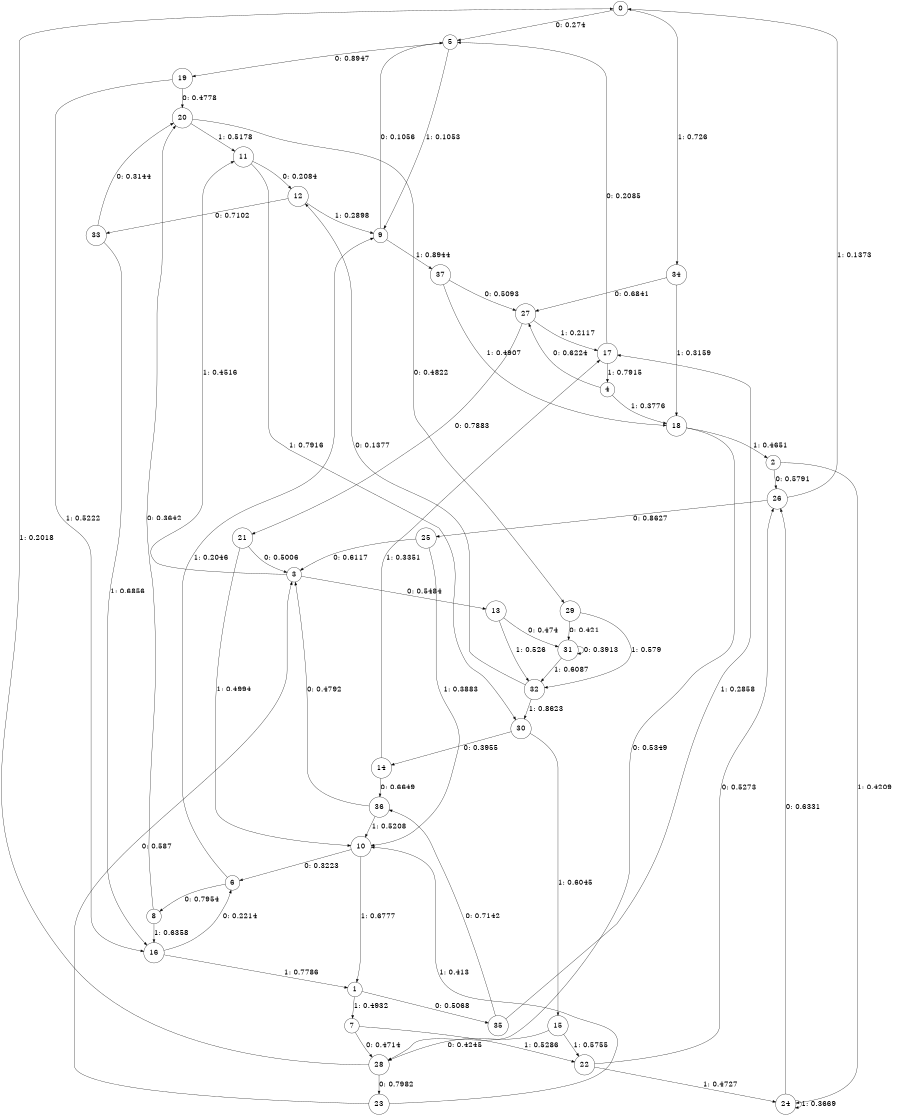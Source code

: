 digraph "ch20concat_phase3_L6" {
size = "6,8.5";
ratio = "fill";
node [shape = circle];
node [fontsize = 24];
edge [fontsize = 24];
0 -> 5 [label = "0: 0.274    "];
0 -> 34 [label = "1: 0.726    "];
1 -> 35 [label = "0: 0.5068   "];
1 -> 7 [label = "1: 0.4932   "];
2 -> 26 [label = "0: 0.5791   "];
2 -> 24 [label = "1: 0.4209   "];
3 -> 13 [label = "0: 0.5484   "];
3 -> 11 [label = "1: 0.4516   "];
4 -> 27 [label = "0: 0.6224   "];
4 -> 18 [label = "1: 0.3776   "];
5 -> 19 [label = "0: 0.8947   "];
5 -> 9 [label = "1: 0.1053   "];
6 -> 8 [label = "0: 0.7954   "];
6 -> 9 [label = "1: 0.2046   "];
7 -> 28 [label = "0: 0.4714   "];
7 -> 22 [label = "1: 0.5286   "];
8 -> 20 [label = "0: 0.3642   "];
8 -> 16 [label = "1: 0.6358   "];
9 -> 5 [label = "0: 0.1056   "];
9 -> 37 [label = "1: 0.8944   "];
10 -> 6 [label = "0: 0.3223   "];
10 -> 1 [label = "1: 0.6777   "];
11 -> 12 [label = "0: 0.2084   "];
11 -> 30 [label = "1: 0.7916   "];
12 -> 33 [label = "0: 0.7102   "];
12 -> 9 [label = "1: 0.2898   "];
13 -> 31 [label = "0: 0.474    "];
13 -> 32 [label = "1: 0.526    "];
14 -> 36 [label = "0: 0.6649   "];
14 -> 17 [label = "1: 0.3351   "];
15 -> 28 [label = "0: 0.4245   "];
15 -> 22 [label = "1: 0.5755   "];
16 -> 6 [label = "0: 0.2214   "];
16 -> 1 [label = "1: 0.7786   "];
17 -> 5 [label = "0: 0.2085   "];
17 -> 4 [label = "1: 0.7915   "];
18 -> 28 [label = "0: 0.5349   "];
18 -> 2 [label = "1: 0.4651   "];
19 -> 20 [label = "0: 0.4778   "];
19 -> 16 [label = "1: 0.5222   "];
20 -> 29 [label = "0: 0.4822   "];
20 -> 11 [label = "1: 0.5178   "];
21 -> 3 [label = "0: 0.5006   "];
21 -> 10 [label = "1: 0.4994   "];
22 -> 26 [label = "0: 0.5273   "];
22 -> 24 [label = "1: 0.4727   "];
23 -> 3 [label = "0: 0.587    "];
23 -> 10 [label = "1: 0.413    "];
24 -> 26 [label = "0: 0.6331   "];
24 -> 24 [label = "1: 0.3669   "];
25 -> 3 [label = "0: 0.6117   "];
25 -> 10 [label = "1: 0.3883   "];
26 -> 25 [label = "0: 0.8627   "];
26 -> 0 [label = "1: 0.1373   "];
27 -> 21 [label = "0: 0.7883   "];
27 -> 17 [label = "1: 0.2117   "];
28 -> 23 [label = "0: 0.7982   "];
28 -> 0 [label = "1: 0.2018   "];
29 -> 31 [label = "0: 0.421    "];
29 -> 32 [label = "1: 0.579    "];
30 -> 14 [label = "0: 0.3955   "];
30 -> 15 [label = "1: 0.6045   "];
31 -> 31 [label = "0: 0.3913   "];
31 -> 32 [label = "1: 0.6087   "];
32 -> 12 [label = "0: 0.1377   "];
32 -> 30 [label = "1: 0.8623   "];
33 -> 20 [label = "0: 0.3144   "];
33 -> 16 [label = "1: 0.6856   "];
34 -> 27 [label = "0: 0.6841   "];
34 -> 18 [label = "1: 0.3159   "];
35 -> 36 [label = "0: 0.7142   "];
35 -> 17 [label = "1: 0.2858   "];
36 -> 3 [label = "0: 0.4792   "];
36 -> 10 [label = "1: 0.5208   "];
37 -> 27 [label = "0: 0.5093   "];
37 -> 18 [label = "1: 0.4907   "];
}